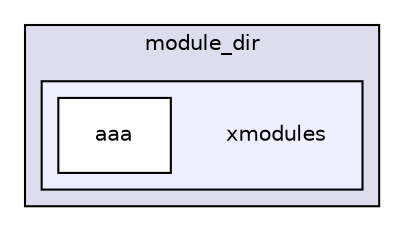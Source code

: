 digraph "gulp-src/node_modules/gulp/node_modules/liftoff/node_modules/resolve/test/module_dir/xmodules" {
  compound=true
  node [ fontsize="10", fontname="Helvetica"];
  edge [ labelfontsize="10", labelfontname="Helvetica"];
  subgraph clusterdir_771a41c62a915464c912f6294ca8b272 {
    graph [ bgcolor="#ddddee", pencolor="black", label="module_dir" fontname="Helvetica", fontsize="10", URL="dir_771a41c62a915464c912f6294ca8b272.html"]
  subgraph clusterdir_4d952dd9ab3c80489ffb100d0de1faae {
    graph [ bgcolor="#eeeeff", pencolor="black", label="" URL="dir_4d952dd9ab3c80489ffb100d0de1faae.html"];
    dir_4d952dd9ab3c80489ffb100d0de1faae [shape=plaintext label="xmodules"];
    dir_ba94871f90aed0810ead0e96101df756 [shape=box label="aaa" color="black" fillcolor="white" style="filled" URL="dir_ba94871f90aed0810ead0e96101df756.html"];
  }
  }
}
